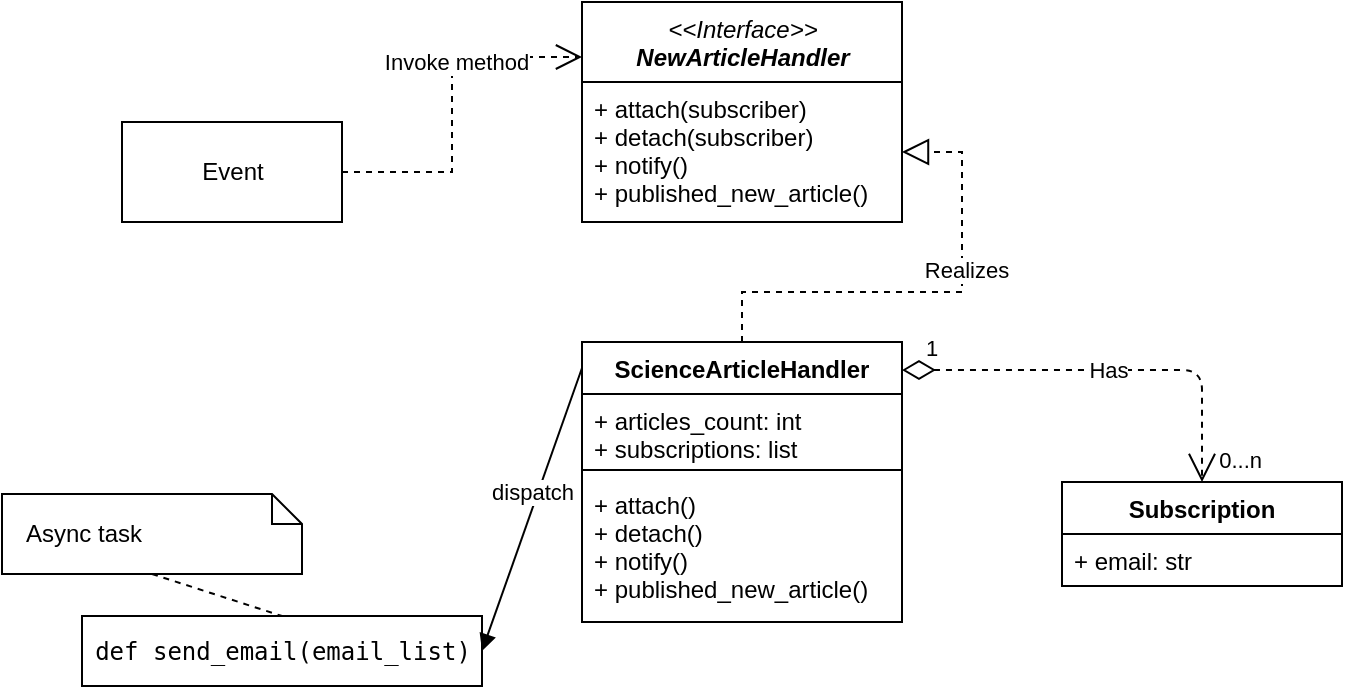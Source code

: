 <mxfile version="14.5.1" type="device"><diagram id="C5RBs43oDa-KdzZeNtuy" name="Page-1"><mxGraphModel dx="1349" dy="816" grid="0" gridSize="10" guides="1" tooltips="1" connect="1" arrows="1" fold="1" page="1" pageScale="1" pageWidth="1169" pageHeight="827" math="0" shadow="0"><root><mxCell id="WIyWlLk6GJQsqaUBKTNV-0"/><mxCell id="WIyWlLk6GJQsqaUBKTNV-1" parent="WIyWlLk6GJQsqaUBKTNV-0"/><mxCell id="PenHwEPH7vJEFGTKOHgz-4" value="&amp;lt;&amp;lt;Interface&amp;gt;&amp;gt;&lt;br&gt;&lt;b&gt;NewArticleHandler&lt;/b&gt;" style="swimlane;fontStyle=2;align=center;verticalAlign=top;childLayout=stackLayout;horizontal=1;startSize=40;horizontalStack=0;resizeParent=1;resizeParentMax=0;resizeLast=0;collapsible=1;marginBottom=0;html=1;" parent="WIyWlLk6GJQsqaUBKTNV-1" vertex="1"><mxGeometry x="320" y="20" width="160" height="110" as="geometry"/></mxCell><mxCell id="PenHwEPH7vJEFGTKOHgz-5" value="+ attach(subscriber)&#10;+ detach(subscriber)&#10;+ notify()&#10;+ published_new_article()" style="text;strokeColor=none;fillColor=none;align=left;verticalAlign=top;spacingLeft=4;spacingRight=4;overflow=hidden;rotatable=0;points=[[0,0.5],[1,0.5]];portConstraint=eastwest;" parent="PenHwEPH7vJEFGTKOHgz-4" vertex="1"><mxGeometry y="40" width="160" height="70" as="geometry"/></mxCell><mxCell id="PenHwEPH7vJEFGTKOHgz-11" style="edgeStyle=orthogonalEdgeStyle;rounded=0;orthogonalLoop=1;jettySize=auto;html=1;exitX=0.5;exitY=0;exitDx=0;exitDy=0;entryX=1;entryY=0.5;entryDx=0;entryDy=0;endSize=11;startSize=11;endArrow=block;endFill=0;dashed=1;" parent="WIyWlLk6GJQsqaUBKTNV-1" source="PenHwEPH7vJEFGTKOHgz-6" target="PenHwEPH7vJEFGTKOHgz-5" edge="1"><mxGeometry relative="1" as="geometry"/></mxCell><mxCell id="PenHwEPH7vJEFGTKOHgz-24" value="Realizes" style="edgeLabel;html=1;align=center;verticalAlign=middle;resizable=0;points=[];" parent="PenHwEPH7vJEFGTKOHgz-11" vertex="1" connectable="0"><mxGeometry x="0.241" y="-2" relative="1" as="geometry"><mxPoint as="offset"/></mxGeometry></mxCell><mxCell id="PenHwEPH7vJEFGTKOHgz-6" value="ScienceArticleHandler" style="swimlane;fontStyle=1;align=center;verticalAlign=top;childLayout=stackLayout;horizontal=1;startSize=26;horizontalStack=0;resizeParent=1;resizeParentMax=0;resizeLast=0;collapsible=1;marginBottom=0;" parent="WIyWlLk6GJQsqaUBKTNV-1" vertex="1"><mxGeometry x="320" y="190" width="160" height="140" as="geometry"/></mxCell><mxCell id="PenHwEPH7vJEFGTKOHgz-7" value="+ articles_count: int&#10;+ subscriptions: list" style="text;strokeColor=none;fillColor=none;align=left;verticalAlign=top;spacingLeft=4;spacingRight=4;overflow=hidden;rotatable=0;points=[[0,0.5],[1,0.5]];portConstraint=eastwest;" parent="PenHwEPH7vJEFGTKOHgz-6" vertex="1"><mxGeometry y="26" width="160" height="34" as="geometry"/></mxCell><mxCell id="PenHwEPH7vJEFGTKOHgz-8" value="" style="line;strokeWidth=1;fillColor=none;align=left;verticalAlign=middle;spacingTop=-1;spacingLeft=3;spacingRight=3;rotatable=0;labelPosition=right;points=[];portConstraint=eastwest;" parent="PenHwEPH7vJEFGTKOHgz-6" vertex="1"><mxGeometry y="60" width="160" height="8" as="geometry"/></mxCell><mxCell id="PenHwEPH7vJEFGTKOHgz-9" value="+ attach()&#10;+ detach()&#10;+ notify()&#10;+ published_new_article()" style="text;strokeColor=none;fillColor=none;align=left;verticalAlign=top;spacingLeft=4;spacingRight=4;overflow=hidden;rotatable=0;points=[[0,0.5],[1,0.5]];portConstraint=eastwest;" parent="PenHwEPH7vJEFGTKOHgz-6" vertex="1"><mxGeometry y="68" width="160" height="72" as="geometry"/></mxCell><mxCell id="PenHwEPH7vJEFGTKOHgz-12" value="&lt;span style=&quot;background-color: rgb(40 , 44 , 52)&quot;&gt;&lt;font face=&quot;dejavu sans mono, monospace&quot;&gt;&lt;div&gt;def send_email(email_list)&lt;/div&gt;&lt;/font&gt;&lt;/span&gt;" style="html=1;" parent="WIyWlLk6GJQsqaUBKTNV-1" vertex="1"><mxGeometry x="70" y="327" width="200" height="35" as="geometry"/></mxCell><mxCell id="PenHwEPH7vJEFGTKOHgz-14" value="Async task" style="shape=note;size=15;align=left;spacingLeft=10;html=1;whiteSpace=wrap;" parent="WIyWlLk6GJQsqaUBKTNV-1" vertex="1"><mxGeometry x="30" y="266" width="150" height="40" as="geometry"/></mxCell><mxCell id="PenHwEPH7vJEFGTKOHgz-16" value="" style="edgeStyle=none;endArrow=none;exitX=0.5;exitY=1;dashed=1;html=1;exitDx=0;exitDy=0;exitPerimeter=0;entryX=0.5;entryY=0;entryDx=0;entryDy=0;" parent="WIyWlLk6GJQsqaUBKTNV-1" source="PenHwEPH7vJEFGTKOHgz-14" target="PenHwEPH7vJEFGTKOHgz-12" edge="1"><mxGeometry x="1" relative="1" as="geometry"><mxPoint x="250" y="100" as="targetPoint"/></mxGeometry></mxCell><mxCell id="PenHwEPH7vJEFGTKOHgz-17" value="Subscription" style="swimlane;fontStyle=1;childLayout=stackLayout;horizontal=1;startSize=26;fillColor=none;horizontalStack=0;resizeParent=1;resizeParentMax=0;resizeLast=0;collapsible=1;marginBottom=0;" parent="WIyWlLk6GJQsqaUBKTNV-1" vertex="1"><mxGeometry x="560" y="260" width="140" height="52" as="geometry"/></mxCell><mxCell id="PenHwEPH7vJEFGTKOHgz-18" value="+ email: str" style="text;strokeColor=none;fillColor=none;align=left;verticalAlign=top;spacingLeft=4;spacingRight=4;overflow=hidden;rotatable=0;points=[[0,0.5],[1,0.5]];portConstraint=eastwest;" parent="PenHwEPH7vJEFGTKOHgz-17" vertex="1"><mxGeometry y="26" width="140" height="26" as="geometry"/></mxCell><mxCell id="PenHwEPH7vJEFGTKOHgz-21" value="Has" style="endArrow=open;html=1;endSize=12;startArrow=diamondThin;startSize=14;startFill=0;edgeStyle=orthogonalEdgeStyle;dashed=1;entryX=0.5;entryY=0;entryDx=0;entryDy=0;" parent="WIyWlLk6GJQsqaUBKTNV-1" source="PenHwEPH7vJEFGTKOHgz-6" target="PenHwEPH7vJEFGTKOHgz-17" edge="1"><mxGeometry relative="1" as="geometry"><mxPoint x="500" y="240" as="sourcePoint"/><mxPoint x="790" y="260" as="targetPoint"/><Array as="points"><mxPoint x="630" y="204"/></Array></mxGeometry></mxCell><mxCell id="PenHwEPH7vJEFGTKOHgz-22" value="1" style="edgeLabel;resizable=0;html=1;align=left;verticalAlign=top;" parent="PenHwEPH7vJEFGTKOHgz-21" connectable="0" vertex="1"><mxGeometry x="-1" relative="1" as="geometry"><mxPoint x="10" y="-23.97" as="offset"/></mxGeometry></mxCell><mxCell id="PenHwEPH7vJEFGTKOHgz-23" value="0...n" style="edgeLabel;resizable=0;html=1;align=right;verticalAlign=top;" parent="PenHwEPH7vJEFGTKOHgz-21" connectable="0" vertex="1"><mxGeometry x="1" relative="1" as="geometry"><mxPoint x="30" y="-24" as="offset"/></mxGeometry></mxCell><mxCell id="PenHwEPH7vJEFGTKOHgz-54" value="Event" style="html=1;" parent="WIyWlLk6GJQsqaUBKTNV-1" vertex="1"><mxGeometry x="90" y="80" width="110" height="50" as="geometry"/></mxCell><mxCell id="PenHwEPH7vJEFGTKOHgz-55" style="edgeStyle=orthogonalEdgeStyle;rounded=0;orthogonalLoop=1;jettySize=auto;html=1;exitX=1;exitY=0.5;exitDx=0;exitDy=0;endSize=11;startSize=11;endArrow=open;endFill=0;dashed=1;entryX=0;entryY=0.25;entryDx=0;entryDy=0;" parent="WIyWlLk6GJQsqaUBKTNV-1" source="PenHwEPH7vJEFGTKOHgz-54" target="PenHwEPH7vJEFGTKOHgz-4" edge="1"><mxGeometry relative="1" as="geometry"><mxPoint x="249.2" y="110.049" as="sourcePoint"/><mxPoint x="220" y="198" as="targetPoint"/></mxGeometry></mxCell><mxCell id="PenHwEPH7vJEFGTKOHgz-56" value="Invoke method" style="edgeLabel;html=1;align=center;verticalAlign=middle;resizable=0;points=[];" parent="PenHwEPH7vJEFGTKOHgz-55" vertex="1" connectable="0"><mxGeometry x="0.241" y="-2" relative="1" as="geometry"><mxPoint as="offset"/></mxGeometry></mxCell><mxCell id="AErg0P-ls-PVFl49lpmq-0" value="dispatch" style="html=1;verticalAlign=bottom;endArrow=block;exitX=0;exitY=0.093;exitDx=0;exitDy=0;exitPerimeter=0;entryX=1;entryY=0.5;entryDx=0;entryDy=0;" edge="1" parent="WIyWlLk6GJQsqaUBKTNV-1" source="PenHwEPH7vJEFGTKOHgz-6" target="PenHwEPH7vJEFGTKOHgz-12"><mxGeometry width="80" relative="1" as="geometry"><mxPoint x="317" y="412" as="sourcePoint"/><mxPoint x="397" y="412" as="targetPoint"/></mxGeometry></mxCell></root></mxGraphModel></diagram></mxfile>